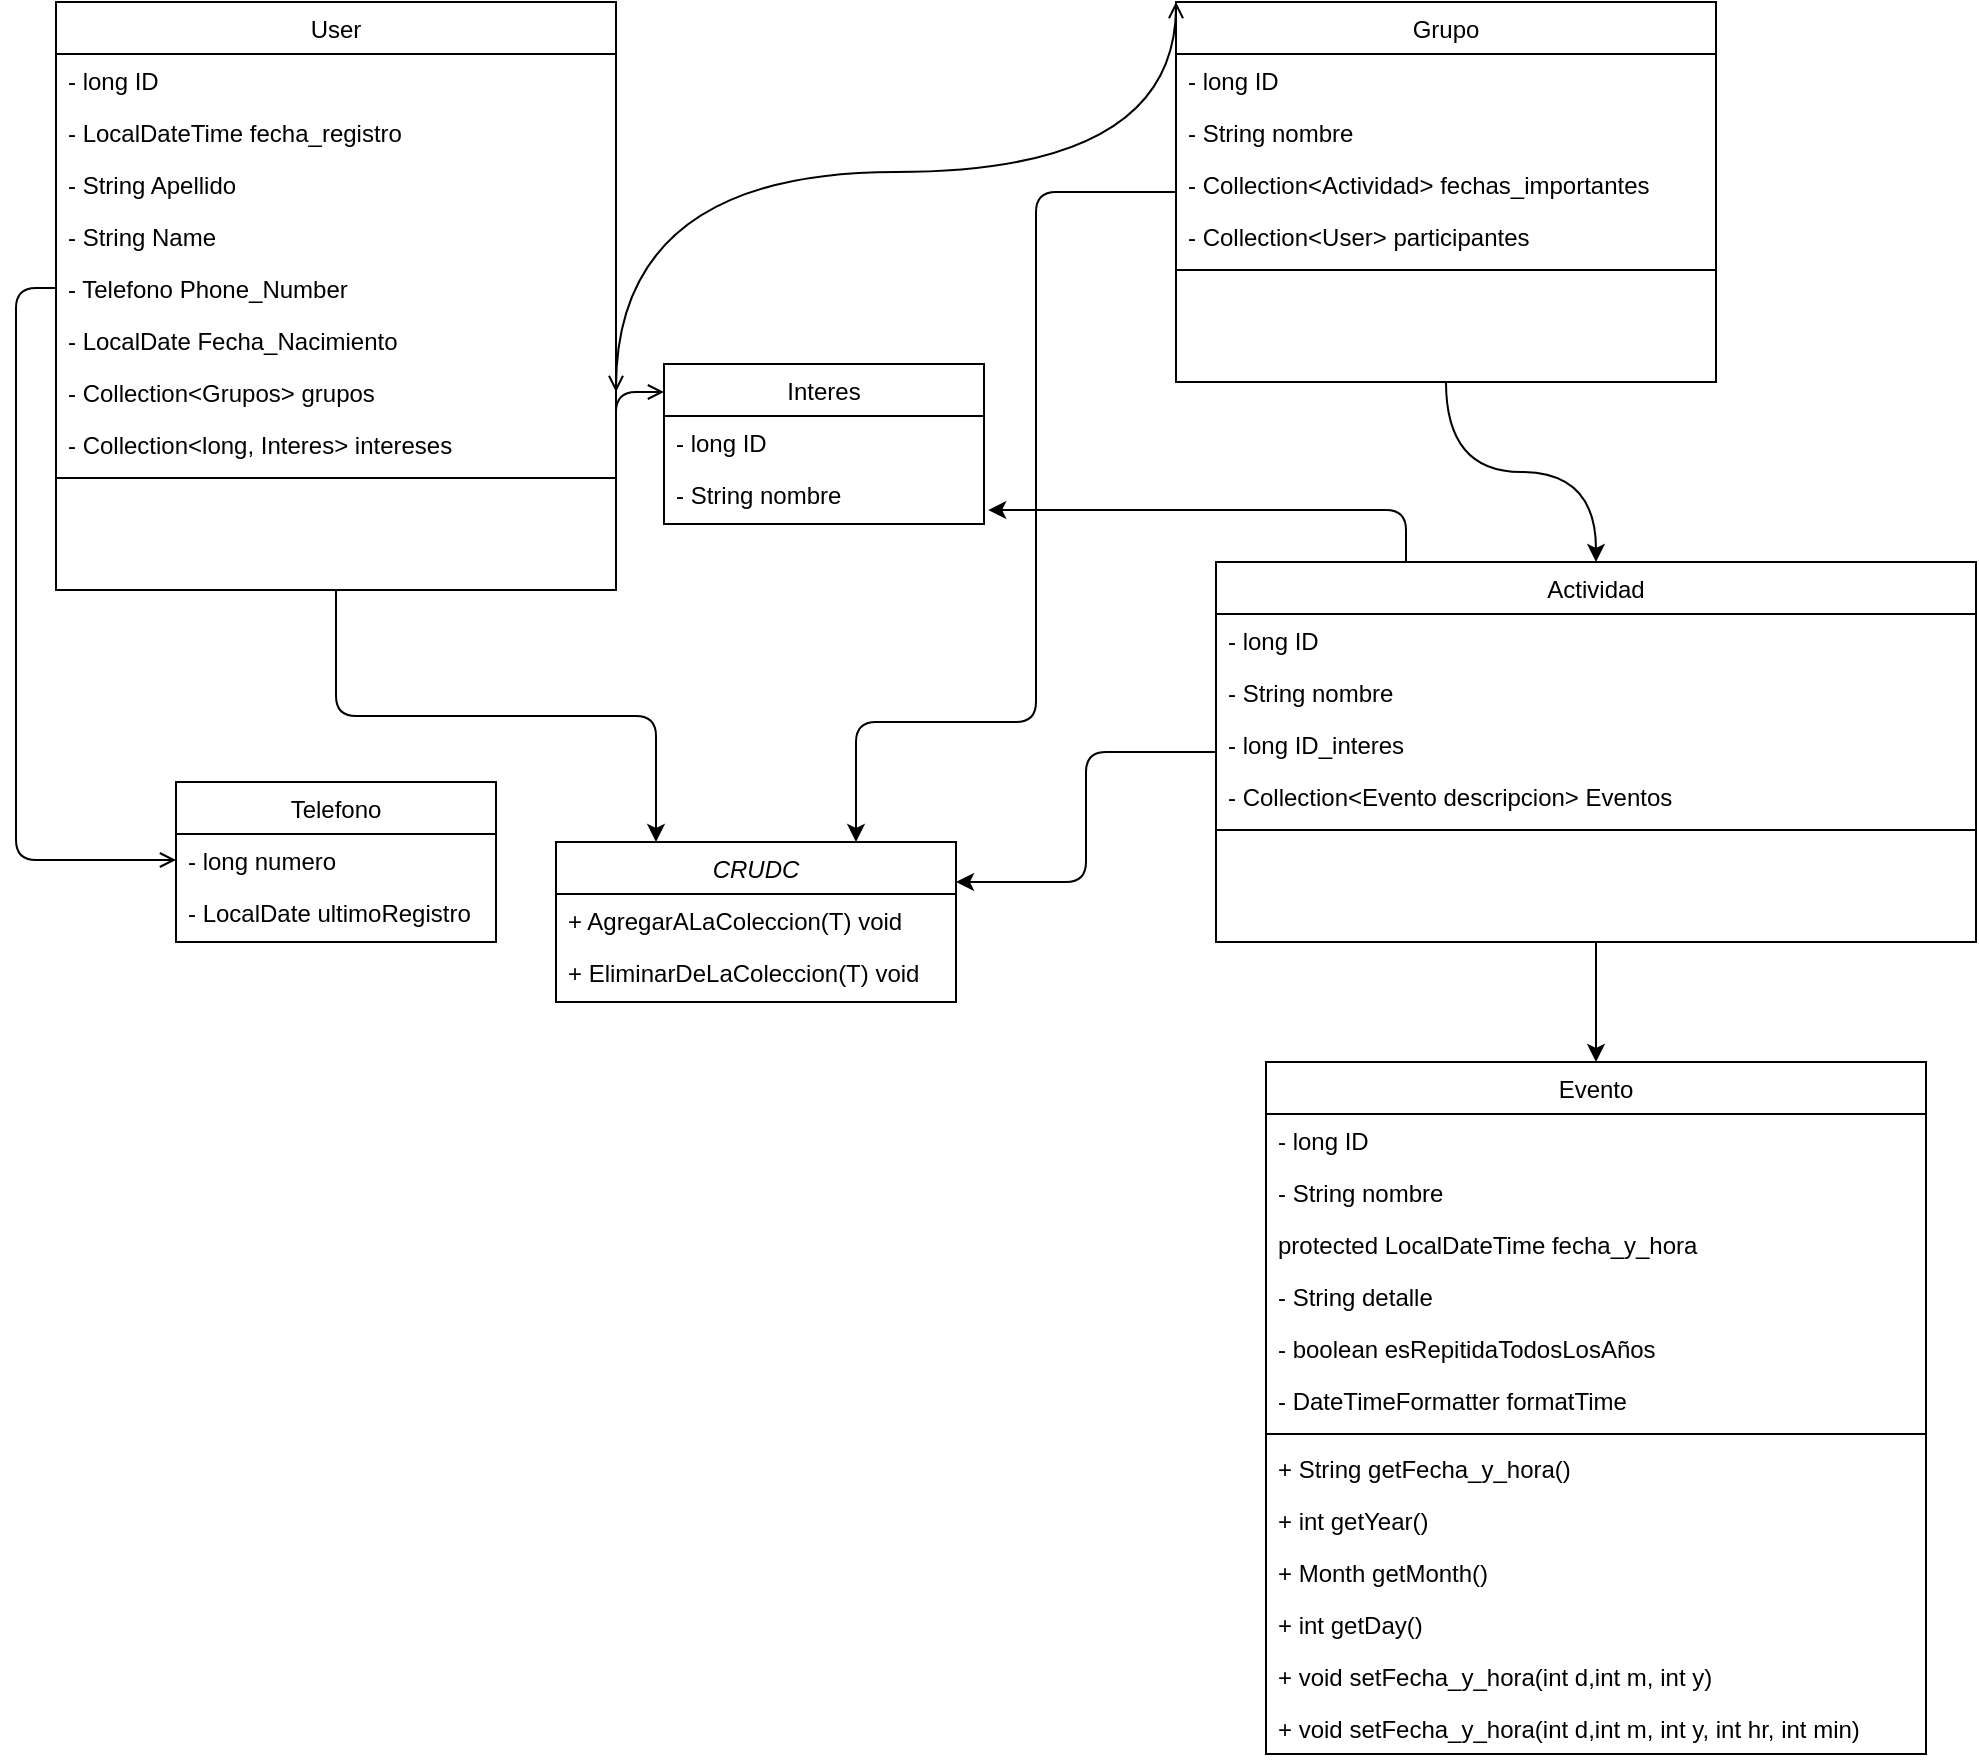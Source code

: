 <mxfile version="15.9.6" type="device"><diagram id="C5RBs43oDa-KdzZeNtuy" name="Page-1"><mxGraphModel dx="1422" dy="695" grid="1" gridSize="10" guides="1" tooltips="1" connect="1" arrows="1" fold="1" page="1" pageScale="1" pageWidth="827" pageHeight="1169" math="0" shadow="0"><root><mxCell id="WIyWlLk6GJQsqaUBKTNV-0"/><mxCell id="WIyWlLk6GJQsqaUBKTNV-1" parent="WIyWlLk6GJQsqaUBKTNV-0"/><mxCell id="y8rX9T3hQdkgDoJ9s0pd-47" style="edgeStyle=orthogonalEdgeStyle;rounded=1;orthogonalLoop=1;jettySize=auto;html=1;entryX=0.25;entryY=0;entryDx=0;entryDy=0;startArrow=none;startFill=0;" edge="1" parent="WIyWlLk6GJQsqaUBKTNV-1" source="zkfFHV4jXpPFQw0GAbJ--0" target="y8rX9T3hQdkgDoJ9s0pd-44"><mxGeometry relative="1" as="geometry"/></mxCell><mxCell id="zkfFHV4jXpPFQw0GAbJ--0" value="User" style="swimlane;fontStyle=0;align=center;verticalAlign=top;childLayout=stackLayout;horizontal=1;startSize=26;horizontalStack=0;resizeParent=1;resizeLast=0;collapsible=1;marginBottom=0;rounded=0;shadow=0;strokeWidth=1;" parent="WIyWlLk6GJQsqaUBKTNV-1" vertex="1"><mxGeometry x="30" y="70" width="280" height="294" as="geometry"><mxRectangle x="230" y="140" width="160" height="26" as="alternateBounds"/></mxGeometry></mxCell><mxCell id="y8rX9T3hQdkgDoJ9s0pd-0" value="- long ID" style="text;align=left;verticalAlign=top;spacingLeft=4;spacingRight=4;overflow=hidden;rotatable=0;points=[[0,0.5],[1,0.5]];portConstraint=eastwest;" vertex="1" parent="zkfFHV4jXpPFQw0GAbJ--0"><mxGeometry y="26" width="280" height="26" as="geometry"/></mxCell><mxCell id="y8rX9T3hQdkgDoJ9s0pd-39" value="- LocalDateTime fecha_registro" style="text;align=left;verticalAlign=top;spacingLeft=4;spacingRight=4;overflow=hidden;rotatable=0;points=[[0,0.5],[1,0.5]];portConstraint=eastwest;" vertex="1" parent="zkfFHV4jXpPFQw0GAbJ--0"><mxGeometry y="52" width="280" height="26" as="geometry"/></mxCell><mxCell id="y8rX9T3hQdkgDoJ9s0pd-13" value="- String Apellido" style="text;align=left;verticalAlign=top;spacingLeft=4;spacingRight=4;overflow=hidden;rotatable=0;points=[[0,0.5],[1,0.5]];portConstraint=eastwest;" vertex="1" parent="zkfFHV4jXpPFQw0GAbJ--0"><mxGeometry y="78" width="280" height="26" as="geometry"/></mxCell><mxCell id="zkfFHV4jXpPFQw0GAbJ--1" value="- String Name" style="text;align=left;verticalAlign=top;spacingLeft=4;spacingRight=4;overflow=hidden;rotatable=0;points=[[0,0.5],[1,0.5]];portConstraint=eastwest;" parent="zkfFHV4jXpPFQw0GAbJ--0" vertex="1"><mxGeometry y="104" width="280" height="26" as="geometry"/></mxCell><mxCell id="y8rX9T3hQdkgDoJ9s0pd-2" value="- Telefono Phone_Number" style="text;align=left;verticalAlign=top;spacingLeft=4;spacingRight=4;overflow=hidden;rotatable=0;points=[[0,0.5],[1,0.5]];portConstraint=eastwest;rounded=0;shadow=0;html=0;" vertex="1" parent="zkfFHV4jXpPFQw0GAbJ--0"><mxGeometry y="130" width="280" height="26" as="geometry"/></mxCell><mxCell id="zkfFHV4jXpPFQw0GAbJ--2" value="- LocalDate Fecha_Nacimiento" style="text;align=left;verticalAlign=top;spacingLeft=4;spacingRight=4;overflow=hidden;rotatable=0;points=[[0,0.5],[1,0.5]];portConstraint=eastwest;rounded=0;shadow=0;html=0;" parent="zkfFHV4jXpPFQw0GAbJ--0" vertex="1"><mxGeometry y="156" width="280" height="26" as="geometry"/></mxCell><mxCell id="y8rX9T3hQdkgDoJ9s0pd-3" value="- Collection&lt;Grupos&gt; grupos" style="text;align=left;verticalAlign=top;spacingLeft=4;spacingRight=4;overflow=hidden;rotatable=0;points=[[0,0.5],[1,0.5]];portConstraint=eastwest;rounded=0;shadow=0;html=0;" vertex="1" parent="zkfFHV4jXpPFQw0GAbJ--0"><mxGeometry y="182" width="280" height="26" as="geometry"/></mxCell><mxCell id="zkfFHV4jXpPFQw0GAbJ--3" value="- Collection&lt;long, Interes&gt; intereses" style="text;align=left;verticalAlign=top;spacingLeft=4;spacingRight=4;overflow=hidden;rotatable=0;points=[[0,0.5],[1,0.5]];portConstraint=eastwest;rounded=0;shadow=0;html=0;" parent="zkfFHV4jXpPFQw0GAbJ--0" vertex="1"><mxGeometry y="208" width="280" height="26" as="geometry"/></mxCell><mxCell id="zkfFHV4jXpPFQw0GAbJ--4" value="" style="line;html=1;strokeWidth=1;align=left;verticalAlign=middle;spacingTop=-1;spacingLeft=3;spacingRight=3;rotatable=0;labelPosition=right;points=[];portConstraint=eastwest;" parent="zkfFHV4jXpPFQw0GAbJ--0" vertex="1"><mxGeometry y="234" width="280" height="8" as="geometry"/></mxCell><mxCell id="y8rX9T3hQdkgDoJ9s0pd-24" style="edgeStyle=orthogonalEdgeStyle;curved=1;orthogonalLoop=1;jettySize=auto;html=1;startArrow=classic;startFill=1;entryX=0.5;entryY=1;entryDx=0;entryDy=0;endArrow=none;endFill=0;" edge="1" parent="WIyWlLk6GJQsqaUBKTNV-1" source="zkfFHV4jXpPFQw0GAbJ--6" target="y8rX9T3hQdkgDoJ9s0pd-4"><mxGeometry relative="1" as="geometry"><mxPoint x="620" y="290" as="targetPoint"/></mxGeometry></mxCell><mxCell id="y8rX9T3hQdkgDoJ9s0pd-48" style="edgeStyle=orthogonalEdgeStyle;rounded=1;orthogonalLoop=1;jettySize=auto;html=1;startArrow=none;startFill=0;entryX=1;entryY=0.25;entryDx=0;entryDy=0;" edge="1" parent="WIyWlLk6GJQsqaUBKTNV-1" source="zkfFHV4jXpPFQw0GAbJ--6" target="y8rX9T3hQdkgDoJ9s0pd-44"><mxGeometry relative="1" as="geometry"><mxPoint x="490" y="530" as="targetPoint"/></mxGeometry></mxCell><mxCell id="zkfFHV4jXpPFQw0GAbJ--6" value="Actividad" style="swimlane;fontStyle=0;align=center;verticalAlign=top;childLayout=stackLayout;horizontal=1;startSize=26;horizontalStack=0;resizeParent=1;resizeLast=0;collapsible=1;marginBottom=0;rounded=0;shadow=0;strokeWidth=1;" parent="WIyWlLk6GJQsqaUBKTNV-1" vertex="1"><mxGeometry x="610" y="350" width="380" height="190" as="geometry"><mxRectangle x="130" y="380" width="160" height="26" as="alternateBounds"/></mxGeometry></mxCell><mxCell id="y8rX9T3hQdkgDoJ9s0pd-20" value="- long ID" style="text;align=left;verticalAlign=top;spacingLeft=4;spacingRight=4;overflow=hidden;rotatable=0;points=[[0,0.5],[1,0.5]];portConstraint=eastwest;" vertex="1" parent="zkfFHV4jXpPFQw0GAbJ--6"><mxGeometry y="26" width="380" height="26" as="geometry"/></mxCell><mxCell id="y8rX9T3hQdkgDoJ9s0pd-21" value="- String nombre" style="text;align=left;verticalAlign=top;spacingLeft=4;spacingRight=4;overflow=hidden;rotatable=0;points=[[0,0.5],[1,0.5]];portConstraint=eastwest;rounded=0;shadow=0;html=0;" vertex="1" parent="zkfFHV4jXpPFQw0GAbJ--6"><mxGeometry y="52" width="380" height="26" as="geometry"/></mxCell><mxCell id="y8rX9T3hQdkgDoJ9s0pd-7" value="- long ID_interes" style="text;align=left;verticalAlign=top;spacingLeft=4;spacingRight=4;overflow=hidden;rotatable=0;points=[[0,0.5],[1,0.5]];portConstraint=eastwest;rounded=0;shadow=0;html=0;" vertex="1" parent="zkfFHV4jXpPFQw0GAbJ--6"><mxGeometry y="78" width="380" height="26" as="geometry"/></mxCell><mxCell id="y8rX9T3hQdkgDoJ9s0pd-22" value="- Collection&lt;Evento descripcion&gt; Eventos" style="text;align=left;verticalAlign=top;spacingLeft=4;spacingRight=4;overflow=hidden;rotatable=0;points=[[0,0.5],[1,0.5]];portConstraint=eastwest;" vertex="1" parent="zkfFHV4jXpPFQw0GAbJ--6"><mxGeometry y="104" width="380" height="26" as="geometry"/></mxCell><mxCell id="zkfFHV4jXpPFQw0GAbJ--9" value="" style="line;html=1;strokeWidth=1;align=left;verticalAlign=middle;spacingTop=-1;spacingLeft=3;spacingRight=3;rotatable=0;labelPosition=right;points=[];portConstraint=eastwest;" parent="zkfFHV4jXpPFQw0GAbJ--6" vertex="1"><mxGeometry y="130" width="380" height="8" as="geometry"/></mxCell><mxCell id="zkfFHV4jXpPFQw0GAbJ--17" value="Interes" style="swimlane;fontStyle=0;align=center;verticalAlign=top;childLayout=stackLayout;horizontal=1;startSize=26;horizontalStack=0;resizeParent=1;resizeLast=0;collapsible=1;marginBottom=0;rounded=0;shadow=0;strokeWidth=1;" parent="WIyWlLk6GJQsqaUBKTNV-1" vertex="1"><mxGeometry x="334" y="251" width="160" height="80" as="geometry"><mxRectangle x="550" y="140" width="160" height="26" as="alternateBounds"/></mxGeometry></mxCell><mxCell id="zkfFHV4jXpPFQw0GAbJ--18" value="- long ID" style="text;align=left;verticalAlign=top;spacingLeft=4;spacingRight=4;overflow=hidden;rotatable=0;points=[[0,0.5],[1,0.5]];portConstraint=eastwest;" parent="zkfFHV4jXpPFQw0GAbJ--17" vertex="1"><mxGeometry y="26" width="160" height="26" as="geometry"/></mxCell><mxCell id="zkfFHV4jXpPFQw0GAbJ--19" value="- String nombre" style="text;align=left;verticalAlign=top;spacingLeft=4;spacingRight=4;overflow=hidden;rotatable=0;points=[[0,0.5],[1,0.5]];portConstraint=eastwest;rounded=0;shadow=0;html=0;" parent="zkfFHV4jXpPFQw0GAbJ--17" vertex="1"><mxGeometry y="52" width="160" height="26" as="geometry"/></mxCell><mxCell id="zkfFHV4jXpPFQw0GAbJ--26" value="" style="endArrow=open;shadow=0;strokeWidth=1;rounded=1;endFill=1;edgeStyle=elbowEdgeStyle;elbow=vertical;exitX=1;exitY=0.5;exitDx=0;exitDy=0;" parent="WIyWlLk6GJQsqaUBKTNV-1" source="zkfFHV4jXpPFQw0GAbJ--3" target="zkfFHV4jXpPFQw0GAbJ--17" edge="1"><mxGeometry x="0.5" y="41" relative="1" as="geometry"><mxPoint x="380" y="192" as="sourcePoint"/><mxPoint x="540" y="192" as="targetPoint"/><mxPoint x="-40" y="32" as="offset"/><Array as="points"><mxPoint x="360" y="265"/></Array></mxGeometry></mxCell><mxCell id="y8rX9T3hQdkgDoJ9s0pd-49" style="edgeStyle=orthogonalEdgeStyle;rounded=1;orthogonalLoop=1;jettySize=auto;html=1;entryX=0.75;entryY=0;entryDx=0;entryDy=0;startArrow=none;startFill=0;" edge="1" parent="WIyWlLk6GJQsqaUBKTNV-1" source="y8rX9T3hQdkgDoJ9s0pd-4" target="y8rX9T3hQdkgDoJ9s0pd-44"><mxGeometry relative="1" as="geometry"><Array as="points"><mxPoint x="520" y="165"/><mxPoint x="520" y="430"/><mxPoint x="430" y="430"/></Array></mxGeometry></mxCell><mxCell id="y8rX9T3hQdkgDoJ9s0pd-4" value="Grupo" style="swimlane;fontStyle=0;align=center;verticalAlign=top;childLayout=stackLayout;horizontal=1;startSize=26;horizontalStack=0;resizeParent=1;resizeLast=0;collapsible=1;marginBottom=0;rounded=0;shadow=0;strokeWidth=1;" vertex="1" parent="WIyWlLk6GJQsqaUBKTNV-1"><mxGeometry x="590" y="70" width="270" height="190" as="geometry"><mxRectangle x="550" y="140" width="160" height="26" as="alternateBounds"/></mxGeometry></mxCell><mxCell id="y8rX9T3hQdkgDoJ9s0pd-18" value="- long ID" style="text;align=left;verticalAlign=top;spacingLeft=4;spacingRight=4;overflow=hidden;rotatable=0;points=[[0,0.5],[1,0.5]];portConstraint=eastwest;" vertex="1" parent="y8rX9T3hQdkgDoJ9s0pd-4"><mxGeometry y="26" width="270" height="26" as="geometry"/></mxCell><mxCell id="y8rX9T3hQdkgDoJ9s0pd-6" value="- String nombre" style="text;align=left;verticalAlign=top;spacingLeft=4;spacingRight=4;overflow=hidden;rotatable=0;points=[[0,0.5],[1,0.5]];portConstraint=eastwest;rounded=0;shadow=0;html=0;" vertex="1" parent="y8rX9T3hQdkgDoJ9s0pd-4"><mxGeometry y="52" width="270" height="26" as="geometry"/></mxCell><mxCell id="y8rX9T3hQdkgDoJ9s0pd-8" value="- Collection&lt;Actividad&gt; fechas_importantes" style="text;align=left;verticalAlign=top;spacingLeft=4;spacingRight=4;overflow=hidden;rotatable=0;points=[[0,0.5],[1,0.5]];portConstraint=eastwest;rounded=0;shadow=0;html=0;" vertex="1" parent="y8rX9T3hQdkgDoJ9s0pd-4"><mxGeometry y="78" width="270" height="26" as="geometry"/></mxCell><mxCell id="y8rX9T3hQdkgDoJ9s0pd-23" value="- Collection&lt;User&gt; participantes" style="text;align=left;verticalAlign=top;spacingLeft=4;spacingRight=4;overflow=hidden;rotatable=0;points=[[0,0.5],[1,0.5]];portConstraint=eastwest;rounded=0;shadow=0;html=0;" vertex="1" parent="y8rX9T3hQdkgDoJ9s0pd-4"><mxGeometry y="104" width="270" height="26" as="geometry"/></mxCell><mxCell id="y8rX9T3hQdkgDoJ9s0pd-10" value="" style="line;html=1;strokeWidth=1;align=left;verticalAlign=middle;spacingTop=-1;spacingLeft=3;spacingRight=3;rotatable=0;labelPosition=right;points=[];portConstraint=eastwest;" vertex="1" parent="y8rX9T3hQdkgDoJ9s0pd-4"><mxGeometry y="130" width="270" height="8" as="geometry"/></mxCell><mxCell id="y8rX9T3hQdkgDoJ9s0pd-14" value="" style="endArrow=open;shadow=0;strokeWidth=1;endFill=1;edgeStyle=elbowEdgeStyle;elbow=vertical;entryX=0;entryY=0;entryDx=0;entryDy=0;curved=1;startArrow=open;startFill=0;exitX=1;exitY=0.5;exitDx=0;exitDy=0;" edge="1" parent="WIyWlLk6GJQsqaUBKTNV-1" source="y8rX9T3hQdkgDoJ9s0pd-3" target="y8rX9T3hQdkgDoJ9s0pd-4"><mxGeometry x="0.5" y="41" relative="1" as="geometry"><mxPoint x="340" y="260" as="sourcePoint"/><mxPoint x="640" y="253" as="targetPoint"/><mxPoint x="-40" y="32" as="offset"/><Array as="points"><mxPoint x="420" y="155"/></Array></mxGeometry></mxCell><mxCell id="y8rX9T3hQdkgDoJ9s0pd-19" style="edgeStyle=orthogonalEdgeStyle;rounded=1;orthogonalLoop=1;jettySize=auto;html=1;entryX=1.013;entryY=0.808;entryDx=0;entryDy=0;entryPerimeter=0;exitX=0.25;exitY=0;exitDx=0;exitDy=0;" edge="1" parent="WIyWlLk6GJQsqaUBKTNV-1" source="zkfFHV4jXpPFQw0GAbJ--6" target="zkfFHV4jXpPFQw0GAbJ--19"><mxGeometry relative="1" as="geometry"/></mxCell><mxCell id="y8rX9T3hQdkgDoJ9s0pd-53" style="edgeStyle=orthogonalEdgeStyle;rounded=1;orthogonalLoop=1;jettySize=auto;html=1;entryX=0.5;entryY=1;entryDx=0;entryDy=0;startArrow=classic;startFill=1;endArrow=none;endFill=0;" edge="1" parent="WIyWlLk6GJQsqaUBKTNV-1" source="y8rX9T3hQdkgDoJ9s0pd-26" target="zkfFHV4jXpPFQw0GAbJ--6"><mxGeometry relative="1" as="geometry"/></mxCell><mxCell id="y8rX9T3hQdkgDoJ9s0pd-26" value="Evento" style="swimlane;fontStyle=0;align=center;verticalAlign=top;childLayout=stackLayout;horizontal=1;startSize=26;horizontalStack=0;resizeParent=1;resizeLast=0;collapsible=1;marginBottom=0;rounded=0;shadow=0;strokeWidth=1;" vertex="1" parent="WIyWlLk6GJQsqaUBKTNV-1"><mxGeometry x="635" y="600" width="330" height="346" as="geometry"><mxRectangle x="550" y="140" width="160" height="26" as="alternateBounds"/></mxGeometry></mxCell><mxCell id="y8rX9T3hQdkgDoJ9s0pd-27" value="- long ID" style="text;align=left;verticalAlign=top;spacingLeft=4;spacingRight=4;overflow=hidden;rotatable=0;points=[[0,0.5],[1,0.5]];portConstraint=eastwest;" vertex="1" parent="y8rX9T3hQdkgDoJ9s0pd-26"><mxGeometry y="26" width="330" height="26" as="geometry"/></mxCell><mxCell id="y8rX9T3hQdkgDoJ9s0pd-28" value="- String nombre" style="text;align=left;verticalAlign=top;spacingLeft=4;spacingRight=4;overflow=hidden;rotatable=0;points=[[0,0.5],[1,0.5]];portConstraint=eastwest;rounded=0;shadow=0;html=0;" vertex="1" parent="y8rX9T3hQdkgDoJ9s0pd-26"><mxGeometry y="52" width="330" height="26" as="geometry"/></mxCell><mxCell id="y8rX9T3hQdkgDoJ9s0pd-29" value="protected LocalDateTime fecha_y_hora" style="text;align=left;verticalAlign=top;spacingLeft=4;spacingRight=4;overflow=hidden;rotatable=0;points=[[0,0.5],[1,0.5]];portConstraint=eastwest;rounded=0;shadow=0;html=0;" vertex="1" parent="y8rX9T3hQdkgDoJ9s0pd-26"><mxGeometry y="78" width="330" height="26" as="geometry"/></mxCell><mxCell id="y8rX9T3hQdkgDoJ9s0pd-30" value="- String detalle" style="text;align=left;verticalAlign=top;spacingLeft=4;spacingRight=4;overflow=hidden;rotatable=0;points=[[0,0.5],[1,0.5]];portConstraint=eastwest;rounded=0;shadow=0;html=0;" vertex="1" parent="y8rX9T3hQdkgDoJ9s0pd-26"><mxGeometry y="104" width="330" height="26" as="geometry"/></mxCell><mxCell id="y8rX9T3hQdkgDoJ9s0pd-33" value="- boolean esRepitidaTodosLosAños" style="text;align=left;verticalAlign=top;spacingLeft=4;spacingRight=4;overflow=hidden;rotatable=0;points=[[0,0.5],[1,0.5]];portConstraint=eastwest;rounded=0;shadow=0;html=0;" vertex="1" parent="y8rX9T3hQdkgDoJ9s0pd-26"><mxGeometry y="130" width="330" height="26" as="geometry"/></mxCell><mxCell id="y8rX9T3hQdkgDoJ9s0pd-54" value="- DateTimeFormatter formatTime" style="text;align=left;verticalAlign=top;spacingLeft=4;spacingRight=4;overflow=hidden;rotatable=0;points=[[0,0.5],[1,0.5]];portConstraint=eastwest;rounded=0;shadow=0;html=0;" vertex="1" parent="y8rX9T3hQdkgDoJ9s0pd-26"><mxGeometry y="156" width="330" height="26" as="geometry"/></mxCell><mxCell id="y8rX9T3hQdkgDoJ9s0pd-51" value="" style="line;html=1;strokeWidth=1;align=left;verticalAlign=middle;spacingTop=-1;spacingLeft=3;spacingRight=3;rotatable=0;labelPosition=right;points=[];portConstraint=eastwest;" vertex="1" parent="y8rX9T3hQdkgDoJ9s0pd-26"><mxGeometry y="182" width="330" height="8" as="geometry"/></mxCell><mxCell id="y8rX9T3hQdkgDoJ9s0pd-31" value="+ String getFecha_y_hora()" style="text;align=left;verticalAlign=top;spacingLeft=4;spacingRight=4;overflow=hidden;rotatable=0;points=[[0,0.5],[1,0.5]];portConstraint=eastwest;rounded=0;shadow=0;html=0;" vertex="1" parent="y8rX9T3hQdkgDoJ9s0pd-26"><mxGeometry y="190" width="330" height="26" as="geometry"/></mxCell><mxCell id="y8rX9T3hQdkgDoJ9s0pd-32" value="+ int getYear()" style="text;align=left;verticalAlign=top;spacingLeft=4;spacingRight=4;overflow=hidden;rotatable=0;points=[[0,0.5],[1,0.5]];portConstraint=eastwest;rounded=0;shadow=0;html=0;" vertex="1" parent="y8rX9T3hQdkgDoJ9s0pd-26"><mxGeometry y="216" width="330" height="26" as="geometry"/></mxCell><mxCell id="y8rX9T3hQdkgDoJ9s0pd-56" value="+ Month getMonth()" style="text;align=left;verticalAlign=top;spacingLeft=4;spacingRight=4;overflow=hidden;rotatable=0;points=[[0,0.5],[1,0.5]];portConstraint=eastwest;rounded=0;shadow=0;html=0;" vertex="1" parent="y8rX9T3hQdkgDoJ9s0pd-26"><mxGeometry y="242" width="330" height="26" as="geometry"/></mxCell><mxCell id="y8rX9T3hQdkgDoJ9s0pd-55" value="+ int getDay()" style="text;align=left;verticalAlign=top;spacingLeft=4;spacingRight=4;overflow=hidden;rotatable=0;points=[[0,0.5],[1,0.5]];portConstraint=eastwest;rounded=0;shadow=0;html=0;" vertex="1" parent="y8rX9T3hQdkgDoJ9s0pd-26"><mxGeometry y="268" width="330" height="26" as="geometry"/></mxCell><mxCell id="y8rX9T3hQdkgDoJ9s0pd-57" value="+ void setFecha_y_hora(int d,int m, int y)" style="text;align=left;verticalAlign=top;spacingLeft=4;spacingRight=4;overflow=hidden;rotatable=0;points=[[0,0.5],[1,0.5]];portConstraint=eastwest;rounded=0;shadow=0;html=0;" vertex="1" parent="y8rX9T3hQdkgDoJ9s0pd-26"><mxGeometry y="294" width="330" height="26" as="geometry"/></mxCell><mxCell id="y8rX9T3hQdkgDoJ9s0pd-58" value="+ void setFecha_y_hora(int d,int m, int y, int hr, int min)" style="text;align=left;verticalAlign=top;spacingLeft=4;spacingRight=4;overflow=hidden;rotatable=0;points=[[0,0.5],[1,0.5]];portConstraint=eastwest;rounded=0;shadow=0;html=0;" vertex="1" parent="y8rX9T3hQdkgDoJ9s0pd-26"><mxGeometry y="320" width="330" height="26" as="geometry"/></mxCell><mxCell id="y8rX9T3hQdkgDoJ9s0pd-35" value="Telefono" style="swimlane;fontStyle=0;align=center;verticalAlign=top;childLayout=stackLayout;horizontal=1;startSize=26;horizontalStack=0;resizeParent=1;resizeLast=0;collapsible=1;marginBottom=0;rounded=0;shadow=0;strokeWidth=1;" vertex="1" parent="WIyWlLk6GJQsqaUBKTNV-1"><mxGeometry x="90" y="460" width="160" height="80" as="geometry"><mxRectangle x="550" y="140" width="160" height="26" as="alternateBounds"/></mxGeometry></mxCell><mxCell id="y8rX9T3hQdkgDoJ9s0pd-36" value="- long numero" style="text;align=left;verticalAlign=top;spacingLeft=4;spacingRight=4;overflow=hidden;rotatable=0;points=[[0,0.5],[1,0.5]];portConstraint=eastwest;" vertex="1" parent="y8rX9T3hQdkgDoJ9s0pd-35"><mxGeometry y="26" width="160" height="26" as="geometry"/></mxCell><mxCell id="y8rX9T3hQdkgDoJ9s0pd-37" value="- LocalDate ultimoRegistro" style="text;align=left;verticalAlign=top;spacingLeft=4;spacingRight=4;overflow=hidden;rotatable=0;points=[[0,0.5],[1,0.5]];portConstraint=eastwest;rounded=0;shadow=0;html=0;" vertex="1" parent="y8rX9T3hQdkgDoJ9s0pd-35"><mxGeometry y="52" width="160" height="26" as="geometry"/></mxCell><mxCell id="y8rX9T3hQdkgDoJ9s0pd-38" style="edgeStyle=orthogonalEdgeStyle;rounded=1;orthogonalLoop=1;jettySize=auto;html=1;entryX=0;entryY=0.5;entryDx=0;entryDy=0;startArrow=open;startFill=0;endArrow=none;endFill=0;" edge="1" parent="WIyWlLk6GJQsqaUBKTNV-1" source="y8rX9T3hQdkgDoJ9s0pd-36" target="y8rX9T3hQdkgDoJ9s0pd-2"><mxGeometry relative="1" as="geometry"/></mxCell><mxCell id="y8rX9T3hQdkgDoJ9s0pd-44" value="CRUDC" style="swimlane;fontStyle=2;align=center;verticalAlign=top;childLayout=stackLayout;horizontal=1;startSize=26;horizontalStack=0;resizeParent=1;resizeLast=0;collapsible=1;marginBottom=0;rounded=0;shadow=0;strokeWidth=1;" vertex="1" parent="WIyWlLk6GJQsqaUBKTNV-1"><mxGeometry x="280" y="490" width="200" height="80" as="geometry"><mxRectangle x="550" y="140" width="160" height="26" as="alternateBounds"/></mxGeometry></mxCell><mxCell id="y8rX9T3hQdkgDoJ9s0pd-1" value="+ AgregarALaColeccion(T) void" style="text;align=left;verticalAlign=top;spacingLeft=4;spacingRight=4;overflow=hidden;rotatable=0;points=[[0,0.5],[1,0.5]];portConstraint=eastwest;" vertex="1" parent="y8rX9T3hQdkgDoJ9s0pd-44"><mxGeometry y="26" width="200" height="26" as="geometry"/></mxCell><mxCell id="zkfFHV4jXpPFQw0GAbJ--5" value="+ EliminarDeLaColeccion(T) void" style="text;align=left;verticalAlign=top;spacingLeft=4;spacingRight=4;overflow=hidden;rotatable=0;points=[[0,0.5],[1,0.5]];portConstraint=eastwest;" parent="y8rX9T3hQdkgDoJ9s0pd-44" vertex="1"><mxGeometry y="52" width="200" height="26" as="geometry"/></mxCell></root></mxGraphModel></diagram></mxfile>